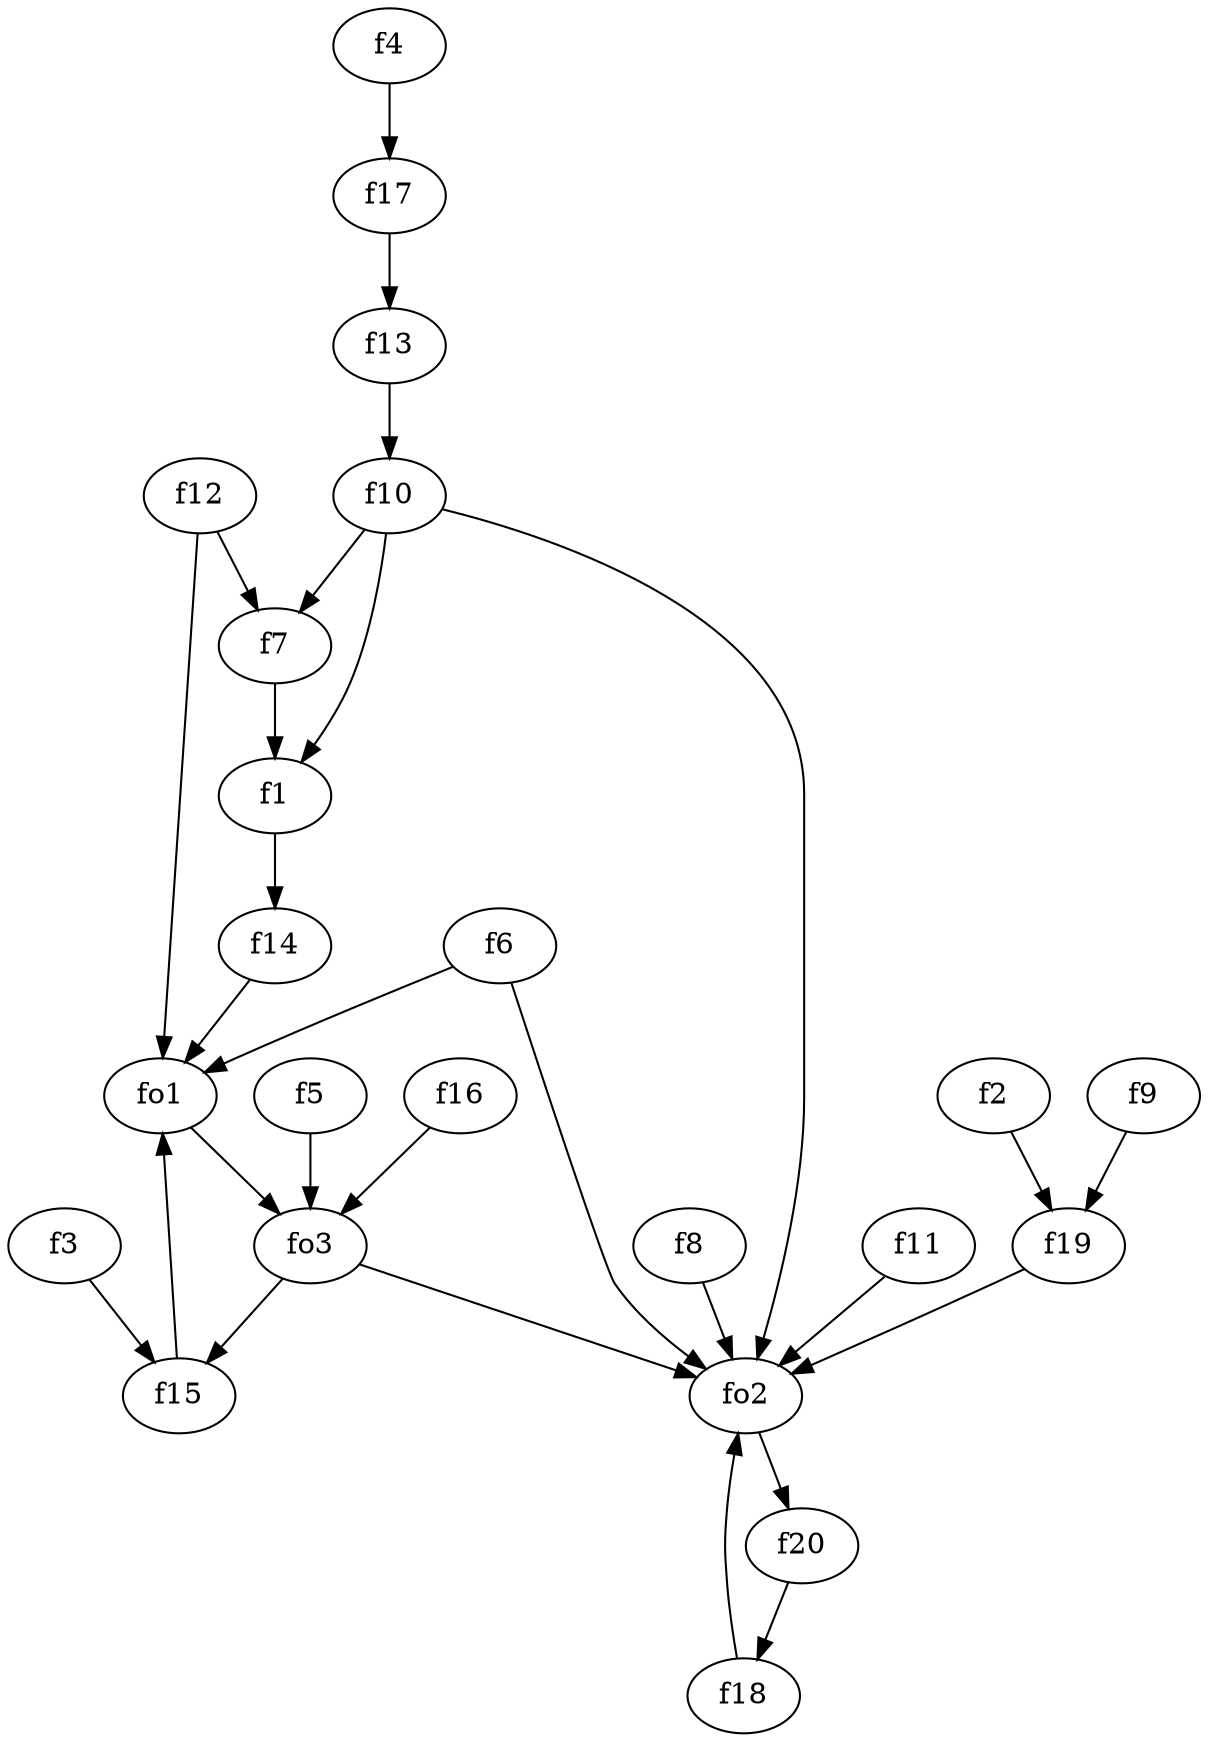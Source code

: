 strict digraph  {
f1;
f2;
f3;
f4;
f5;
f6;
f7;
f8;
f9;
f10;
f11;
f12;
f13;
f14;
f15;
f16;
f17;
f18;
f19;
f20;
fo1;
fo2;
fo3;
f1 -> f14  [weight=2];
f2 -> f19  [weight=2];
f3 -> f15  [weight=2];
f4 -> f17  [weight=2];
f5 -> fo3  [weight=2];
f6 -> fo1  [weight=2];
f6 -> fo2  [weight=2];
f7 -> f1  [weight=2];
f8 -> fo2  [weight=2];
f9 -> f19  [weight=2];
f10 -> fo2  [weight=2];
f10 -> f1  [weight=2];
f10 -> f7  [weight=2];
f11 -> fo2  [weight=2];
f12 -> fo1  [weight=2];
f12 -> f7  [weight=2];
f13 -> f10  [weight=2];
f14 -> fo1  [weight=2];
f15 -> fo1  [weight=2];
f16 -> fo3  [weight=2];
f17 -> f13  [weight=2];
f18 -> fo2  [weight=2];
f19 -> fo2  [weight=2];
f20 -> f18  [weight=2];
fo1 -> fo3  [weight=2];
fo2 -> f20  [weight=2];
fo3 -> f15  [weight=2];
fo3 -> fo2  [weight=2];
}
